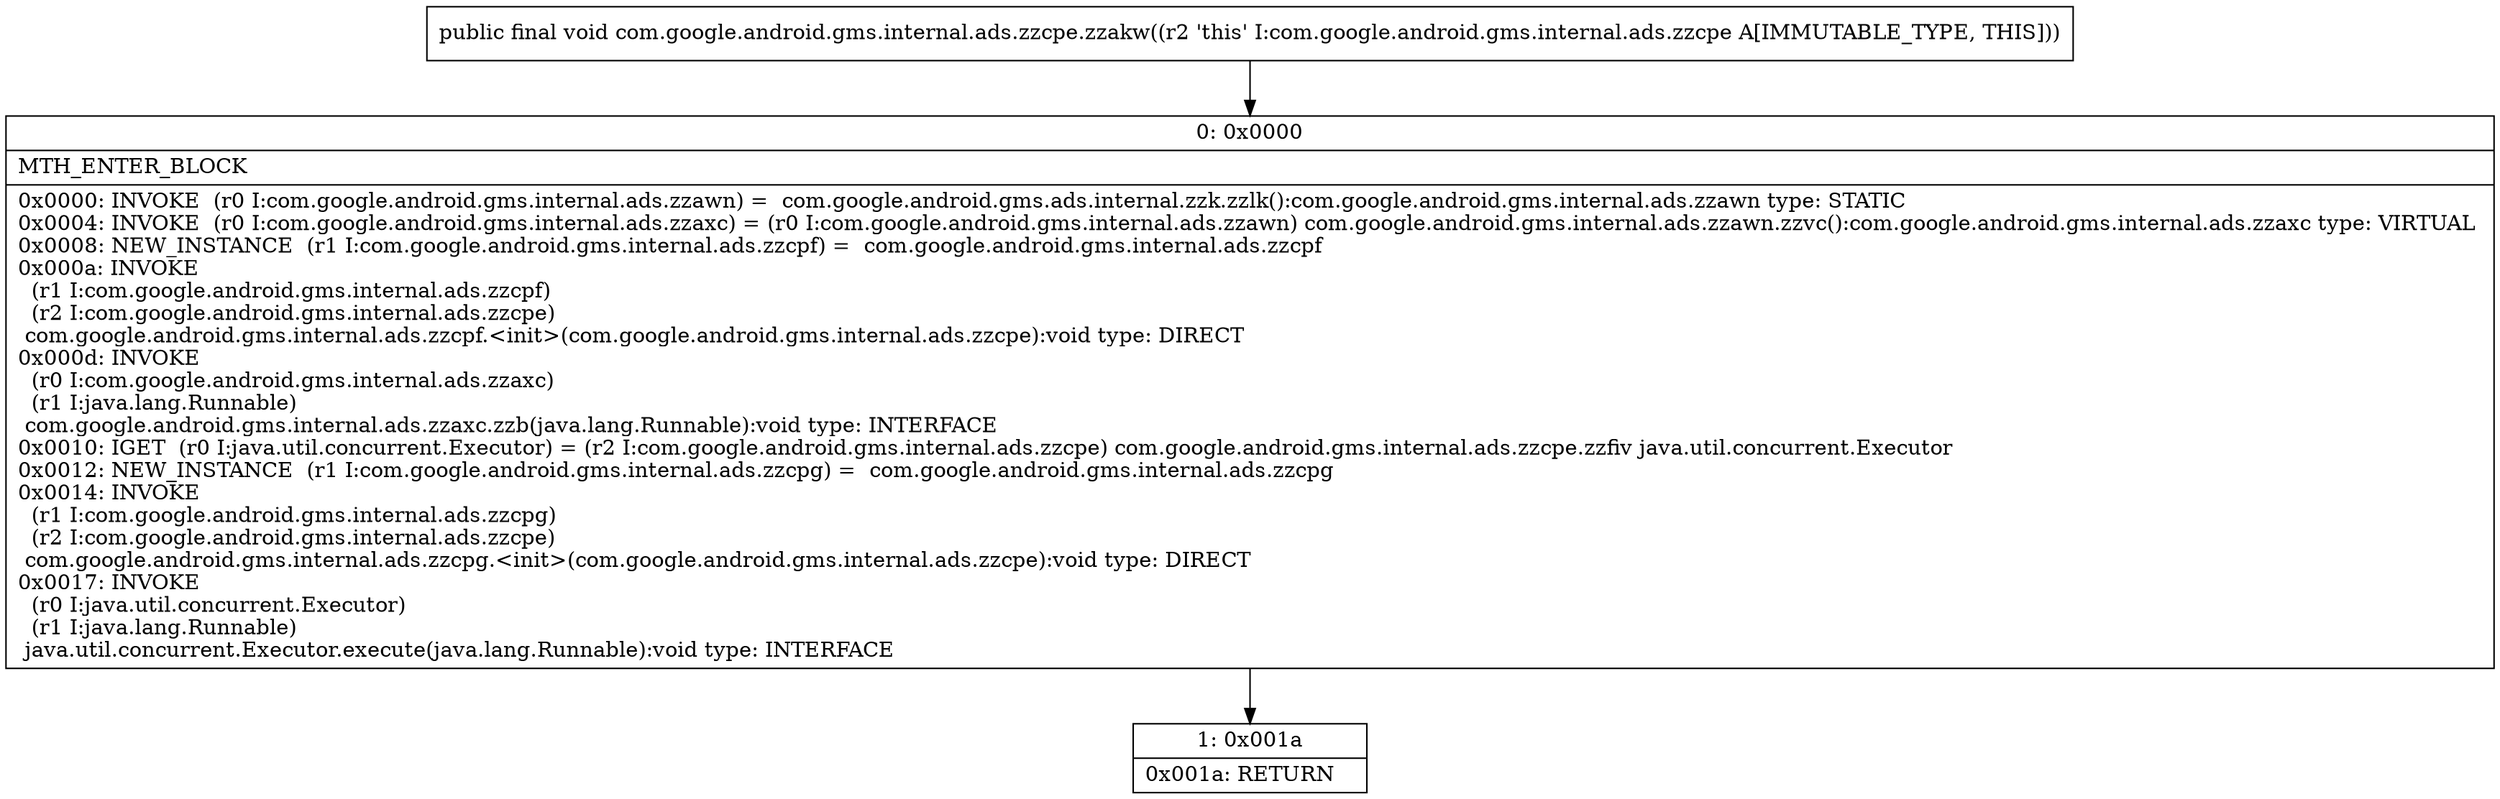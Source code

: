 digraph "CFG forcom.google.android.gms.internal.ads.zzcpe.zzakw()V" {
Node_0 [shape=record,label="{0\:\ 0x0000|MTH_ENTER_BLOCK\l|0x0000: INVOKE  (r0 I:com.google.android.gms.internal.ads.zzawn) =  com.google.android.gms.ads.internal.zzk.zzlk():com.google.android.gms.internal.ads.zzawn type: STATIC \l0x0004: INVOKE  (r0 I:com.google.android.gms.internal.ads.zzaxc) = (r0 I:com.google.android.gms.internal.ads.zzawn) com.google.android.gms.internal.ads.zzawn.zzvc():com.google.android.gms.internal.ads.zzaxc type: VIRTUAL \l0x0008: NEW_INSTANCE  (r1 I:com.google.android.gms.internal.ads.zzcpf) =  com.google.android.gms.internal.ads.zzcpf \l0x000a: INVOKE  \l  (r1 I:com.google.android.gms.internal.ads.zzcpf)\l  (r2 I:com.google.android.gms.internal.ads.zzcpe)\l com.google.android.gms.internal.ads.zzcpf.\<init\>(com.google.android.gms.internal.ads.zzcpe):void type: DIRECT \l0x000d: INVOKE  \l  (r0 I:com.google.android.gms.internal.ads.zzaxc)\l  (r1 I:java.lang.Runnable)\l com.google.android.gms.internal.ads.zzaxc.zzb(java.lang.Runnable):void type: INTERFACE \l0x0010: IGET  (r0 I:java.util.concurrent.Executor) = (r2 I:com.google.android.gms.internal.ads.zzcpe) com.google.android.gms.internal.ads.zzcpe.zzfiv java.util.concurrent.Executor \l0x0012: NEW_INSTANCE  (r1 I:com.google.android.gms.internal.ads.zzcpg) =  com.google.android.gms.internal.ads.zzcpg \l0x0014: INVOKE  \l  (r1 I:com.google.android.gms.internal.ads.zzcpg)\l  (r2 I:com.google.android.gms.internal.ads.zzcpe)\l com.google.android.gms.internal.ads.zzcpg.\<init\>(com.google.android.gms.internal.ads.zzcpe):void type: DIRECT \l0x0017: INVOKE  \l  (r0 I:java.util.concurrent.Executor)\l  (r1 I:java.lang.Runnable)\l java.util.concurrent.Executor.execute(java.lang.Runnable):void type: INTERFACE \l}"];
Node_1 [shape=record,label="{1\:\ 0x001a|0x001a: RETURN   \l}"];
MethodNode[shape=record,label="{public final void com.google.android.gms.internal.ads.zzcpe.zzakw((r2 'this' I:com.google.android.gms.internal.ads.zzcpe A[IMMUTABLE_TYPE, THIS])) }"];
MethodNode -> Node_0;
Node_0 -> Node_1;
}

